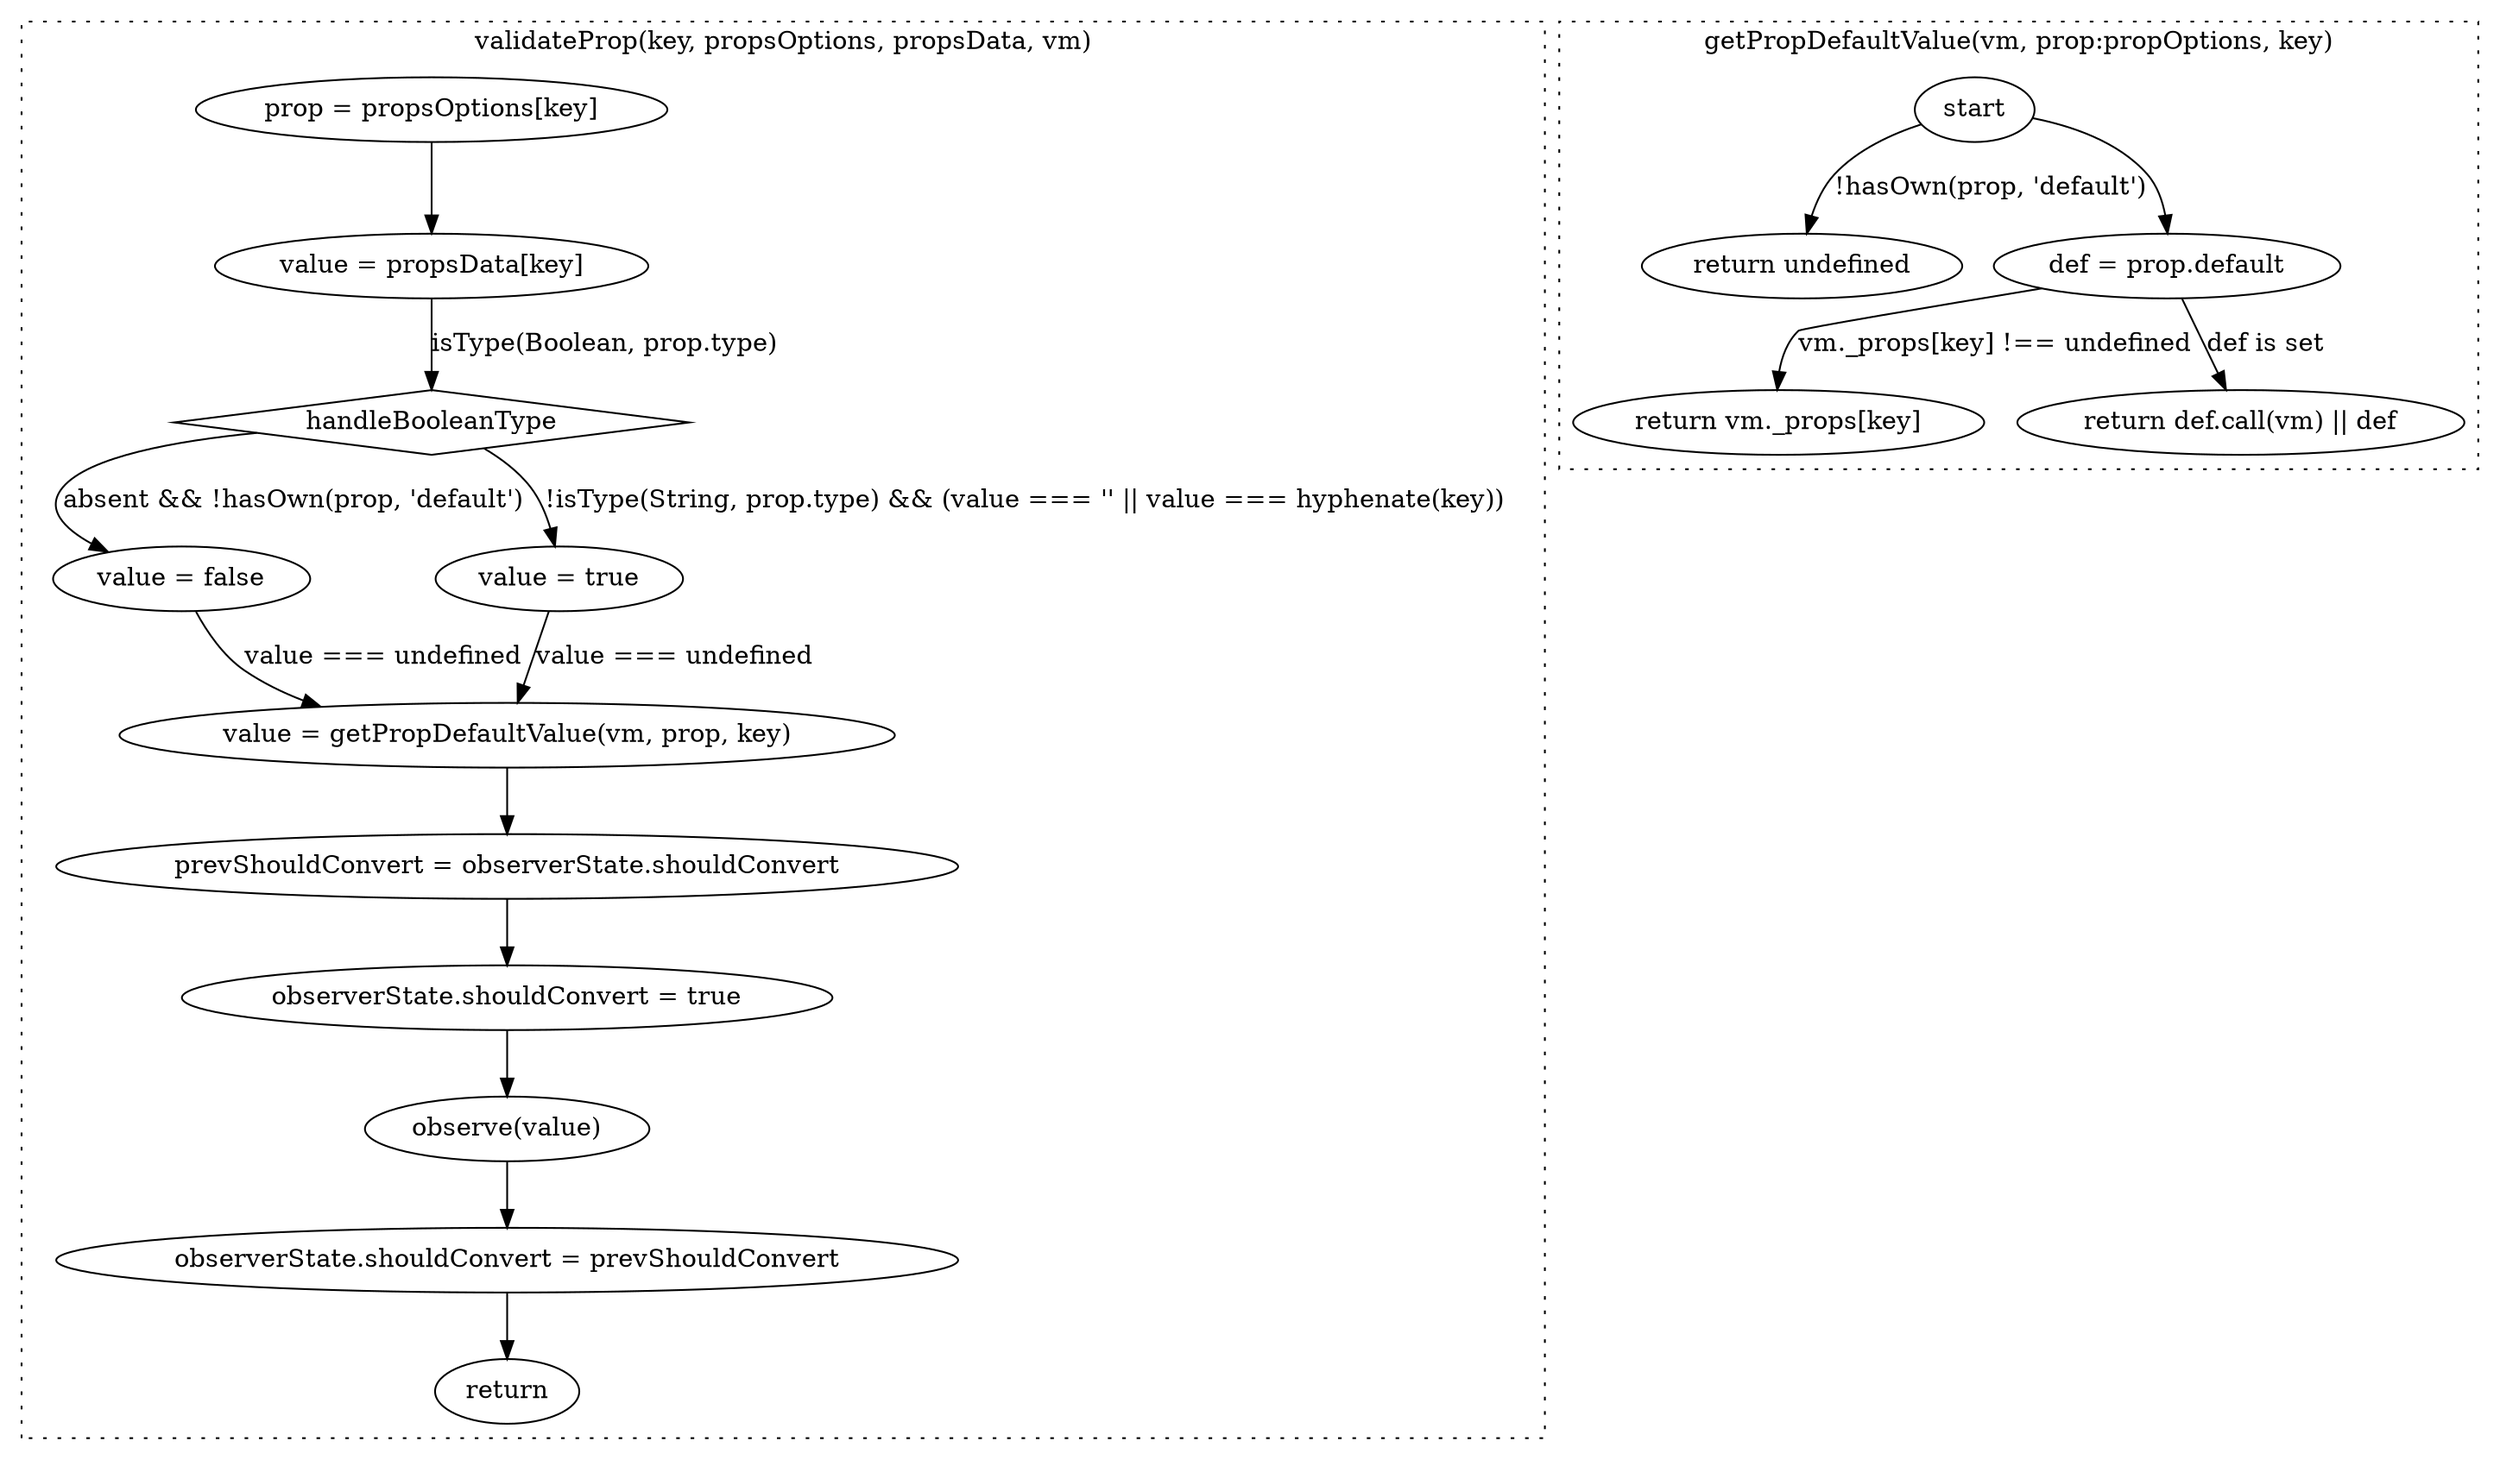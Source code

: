digraph G {
    subgraph cluster_validate {
        graph[style=dotted]
        label="validateProp(key, propsOptions, propsData, vm)"

        getProp [
            label="prop = propsOptions[key]"
        ]
        getValue [
            label="value = propsData[key]"
        ]

        getProp -> getValue

        handleBooleanType [
            shape=diamond
        ]

        getValue -> handleBooleanType [label="isType(Boolean, prop.type)"]

        // 处理 Boolean 类型
        resetValueBeFalse [
            label="value = false"
        ]
        resetValueBeTrue [
            label="value = true"
        ]

        handleBooleanType -> resetValueBeFalse [label="absent && !hasOwn(prop, 'default')"]
        handleBooleanType -> resetValueBeTrue [label="!isType(String, prop.type) && (value === '' || value === hyphenate(key))"]

        getDefaultValue [
            label="value = getPropDefaultValue(vm, prop, key)"
        ]

        resetValueBeFalse -> getDefaultValue [label="value === undefined"]
        resetValueBeTrue -> getDefaultValue [label="value === undefined"]
        getPrevShouldConvert [
            label="prevShouldConvert = observerState.shouldConvert"
        ]
        getDefaultValue -> getPrevShouldConvert
        resetShouldConvertBeTrue [
            label="observerState.shouldConvert = true"
        ]
        getPrevShouldConvert -> resetShouldConvertBeTrue
        observeValue [
            label="observe(value)"
        ]
        resetShouldConvertBeTrue -> observeValue

        resetShould [
            label="observerState.shouldConvert = prevShouldConvert"
        ]
        observeValue -> resetShould
        resetShould -> return
    }

    subgraph cluster_getDefaultProp {
        graph[style=dotted]
        label="getPropDefaultValue(vm, prop:propOptions, key)"

        returnUndefined [
            label="return undefined"
        ]

        start -> returnUndefined [label="!hasOwn(prop, 'default')"]

        getDef [
            label="def = prop.default"
        ]

        start -> getDef

        returnPropsValue [
            label="return vm._props[key]"
        ]
        getDef -> returnPropsValue [label="vm._props[key] !== undefined"]

        callDef [
            label="return def.call(vm) || def"
        ]
        getDef -> callDef [label="def is set"]
    }
}